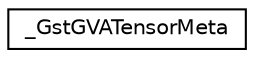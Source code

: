 digraph "Graphical Class Hierarchy"
{
 // LATEX_PDF_SIZE
  edge [fontname="Helvetica",fontsize="10",labelfontname="Helvetica",labelfontsize="10"];
  node [fontname="Helvetica",fontsize="10",shape=record];
  rankdir="LR";
  Node0 [label="_GstGVATensorMeta",height=0.2,width=0.4,color="black", fillcolor="white", style="filled",URL="$struct__GstGVATensorMeta.html",tooltip="This struct represents raw tensor metadata and contains instance of parent GstMeta and fields describ..."];
}
